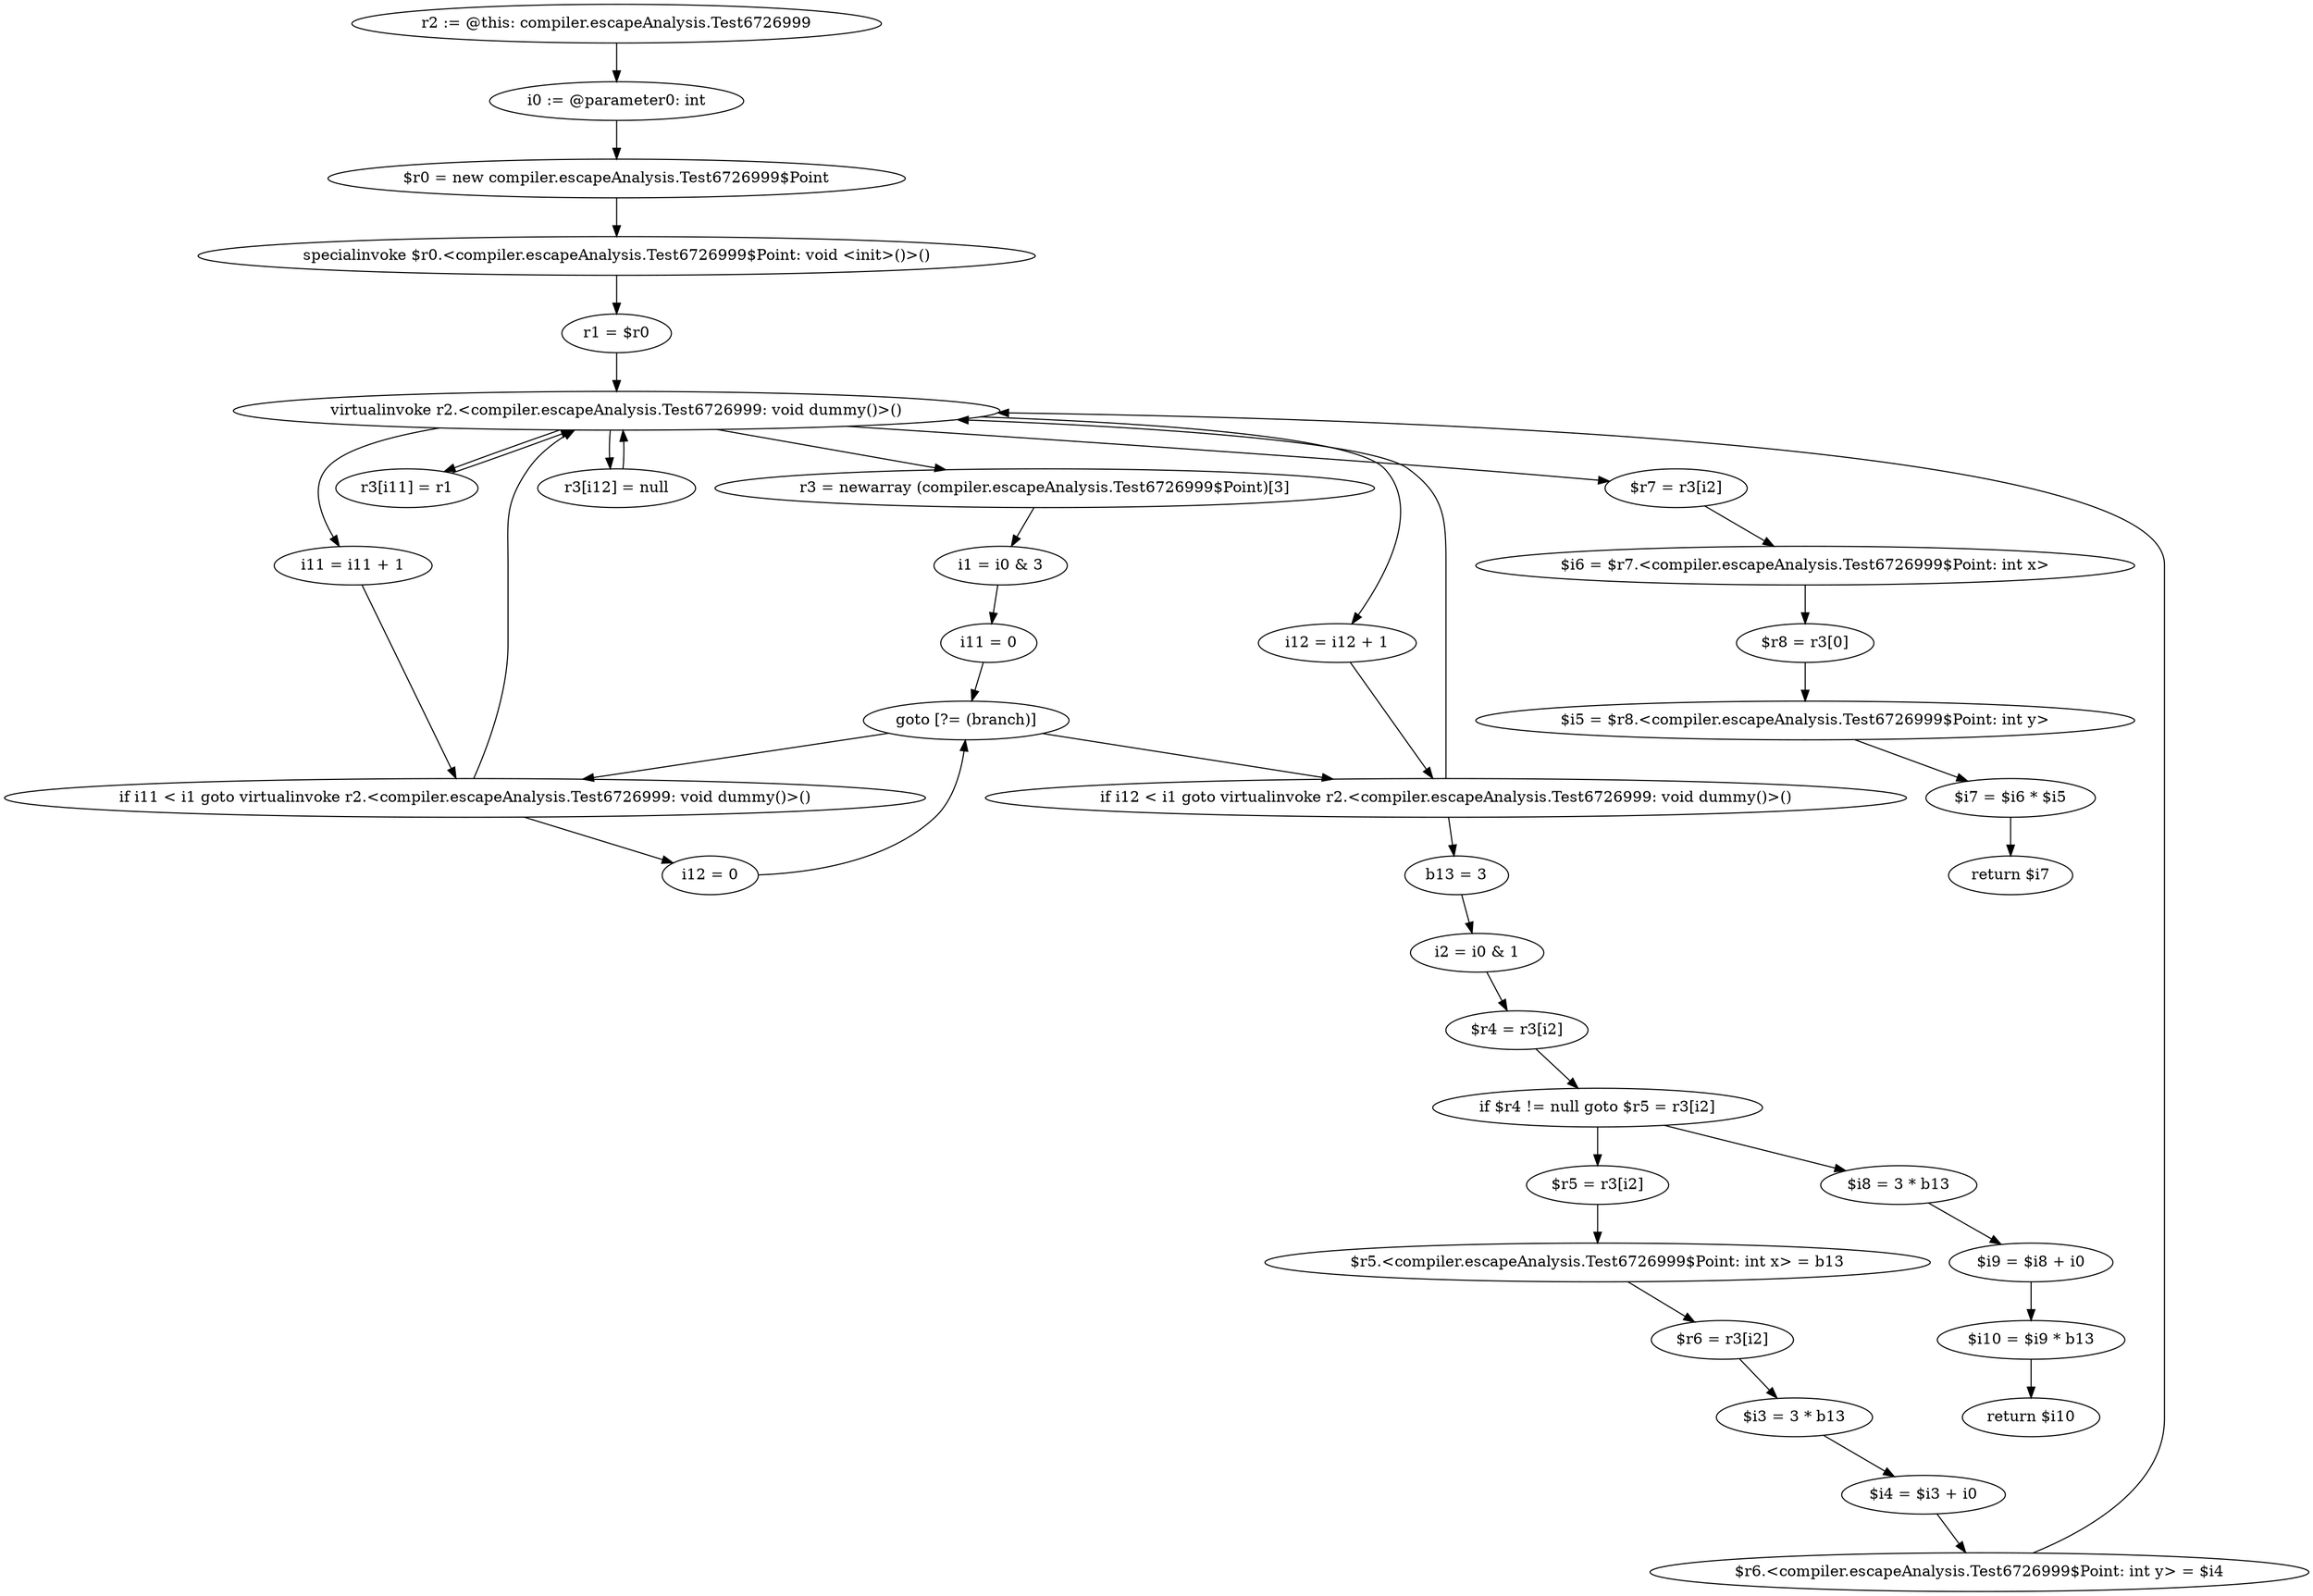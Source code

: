 digraph "unitGraph" {
    "r2 := @this: compiler.escapeAnalysis.Test6726999"
    "i0 := @parameter0: int"
    "$r0 = new compiler.escapeAnalysis.Test6726999$Point"
    "specialinvoke $r0.<compiler.escapeAnalysis.Test6726999$Point: void <init>()>()"
    "r1 = $r0"
    "virtualinvoke r2.<compiler.escapeAnalysis.Test6726999: void dummy()>()"
    "r3 = newarray (compiler.escapeAnalysis.Test6726999$Point)[3]"
    "i1 = i0 & 3"
    "i11 = 0"
    "goto [?= (branch)]"
    "r3[i11] = r1"
    "i11 = i11 + 1"
    "if i11 < i1 goto virtualinvoke r2.<compiler.escapeAnalysis.Test6726999: void dummy()>()"
    "i12 = 0"
    "r3[i12] = null"
    "i12 = i12 + 1"
    "if i12 < i1 goto virtualinvoke r2.<compiler.escapeAnalysis.Test6726999: void dummy()>()"
    "b13 = 3"
    "i2 = i0 & 1"
    "$r4 = r3[i2]"
    "if $r4 != null goto $r5 = r3[i2]"
    "$i8 = 3 * b13"
    "$i9 = $i8 + i0"
    "$i10 = $i9 * b13"
    "return $i10"
    "$r5 = r3[i2]"
    "$r5.<compiler.escapeAnalysis.Test6726999$Point: int x> = b13"
    "$r6 = r3[i2]"
    "$i3 = 3 * b13"
    "$i4 = $i3 + i0"
    "$r6.<compiler.escapeAnalysis.Test6726999$Point: int y> = $i4"
    "$r7 = r3[i2]"
    "$i6 = $r7.<compiler.escapeAnalysis.Test6726999$Point: int x>"
    "$r8 = r3[0]"
    "$i5 = $r8.<compiler.escapeAnalysis.Test6726999$Point: int y>"
    "$i7 = $i6 * $i5"
    "return $i7"
    "r2 := @this: compiler.escapeAnalysis.Test6726999"->"i0 := @parameter0: int";
    "i0 := @parameter0: int"->"$r0 = new compiler.escapeAnalysis.Test6726999$Point";
    "$r0 = new compiler.escapeAnalysis.Test6726999$Point"->"specialinvoke $r0.<compiler.escapeAnalysis.Test6726999$Point: void <init>()>()";
    "specialinvoke $r0.<compiler.escapeAnalysis.Test6726999$Point: void <init>()>()"->"r1 = $r0";
    "r1 = $r0"->"virtualinvoke r2.<compiler.escapeAnalysis.Test6726999: void dummy()>()";
    "virtualinvoke r2.<compiler.escapeAnalysis.Test6726999: void dummy()>()"->"r3 = newarray (compiler.escapeAnalysis.Test6726999$Point)[3]";
    "r3 = newarray (compiler.escapeAnalysis.Test6726999$Point)[3]"->"i1 = i0 & 3";
    "i1 = i0 & 3"->"i11 = 0";
    "i11 = 0"->"goto [?= (branch)]";
    "goto [?= (branch)]"->"if i11 < i1 goto virtualinvoke r2.<compiler.escapeAnalysis.Test6726999: void dummy()>()";
    "virtualinvoke r2.<compiler.escapeAnalysis.Test6726999: void dummy()>()"->"r3[i11] = r1";
    "r3[i11] = r1"->"virtualinvoke r2.<compiler.escapeAnalysis.Test6726999: void dummy()>()";
    "virtualinvoke r2.<compiler.escapeAnalysis.Test6726999: void dummy()>()"->"i11 = i11 + 1";
    "i11 = i11 + 1"->"if i11 < i1 goto virtualinvoke r2.<compiler.escapeAnalysis.Test6726999: void dummy()>()";
    "if i11 < i1 goto virtualinvoke r2.<compiler.escapeAnalysis.Test6726999: void dummy()>()"->"i12 = 0";
    "if i11 < i1 goto virtualinvoke r2.<compiler.escapeAnalysis.Test6726999: void dummy()>()"->"virtualinvoke r2.<compiler.escapeAnalysis.Test6726999: void dummy()>()";
    "i12 = 0"->"goto [?= (branch)]";
    "goto [?= (branch)]"->"if i12 < i1 goto virtualinvoke r2.<compiler.escapeAnalysis.Test6726999: void dummy()>()";
    "virtualinvoke r2.<compiler.escapeAnalysis.Test6726999: void dummy()>()"->"r3[i12] = null";
    "r3[i12] = null"->"virtualinvoke r2.<compiler.escapeAnalysis.Test6726999: void dummy()>()";
    "virtualinvoke r2.<compiler.escapeAnalysis.Test6726999: void dummy()>()"->"i12 = i12 + 1";
    "i12 = i12 + 1"->"if i12 < i1 goto virtualinvoke r2.<compiler.escapeAnalysis.Test6726999: void dummy()>()";
    "if i12 < i1 goto virtualinvoke r2.<compiler.escapeAnalysis.Test6726999: void dummy()>()"->"b13 = 3";
    "if i12 < i1 goto virtualinvoke r2.<compiler.escapeAnalysis.Test6726999: void dummy()>()"->"virtualinvoke r2.<compiler.escapeAnalysis.Test6726999: void dummy()>()";
    "b13 = 3"->"i2 = i0 & 1";
    "i2 = i0 & 1"->"$r4 = r3[i2]";
    "$r4 = r3[i2]"->"if $r4 != null goto $r5 = r3[i2]";
    "if $r4 != null goto $r5 = r3[i2]"->"$i8 = 3 * b13";
    "if $r4 != null goto $r5 = r3[i2]"->"$r5 = r3[i2]";
    "$i8 = 3 * b13"->"$i9 = $i8 + i0";
    "$i9 = $i8 + i0"->"$i10 = $i9 * b13";
    "$i10 = $i9 * b13"->"return $i10";
    "$r5 = r3[i2]"->"$r5.<compiler.escapeAnalysis.Test6726999$Point: int x> = b13";
    "$r5.<compiler.escapeAnalysis.Test6726999$Point: int x> = b13"->"$r6 = r3[i2]";
    "$r6 = r3[i2]"->"$i3 = 3 * b13";
    "$i3 = 3 * b13"->"$i4 = $i3 + i0";
    "$i4 = $i3 + i0"->"$r6.<compiler.escapeAnalysis.Test6726999$Point: int y> = $i4";
    "$r6.<compiler.escapeAnalysis.Test6726999$Point: int y> = $i4"->"virtualinvoke r2.<compiler.escapeAnalysis.Test6726999: void dummy()>()";
    "virtualinvoke r2.<compiler.escapeAnalysis.Test6726999: void dummy()>()"->"$r7 = r3[i2]";
    "$r7 = r3[i2]"->"$i6 = $r7.<compiler.escapeAnalysis.Test6726999$Point: int x>";
    "$i6 = $r7.<compiler.escapeAnalysis.Test6726999$Point: int x>"->"$r8 = r3[0]";
    "$r8 = r3[0]"->"$i5 = $r8.<compiler.escapeAnalysis.Test6726999$Point: int y>";
    "$i5 = $r8.<compiler.escapeAnalysis.Test6726999$Point: int y>"->"$i7 = $i6 * $i5";
    "$i7 = $i6 * $i5"->"return $i7";
}
